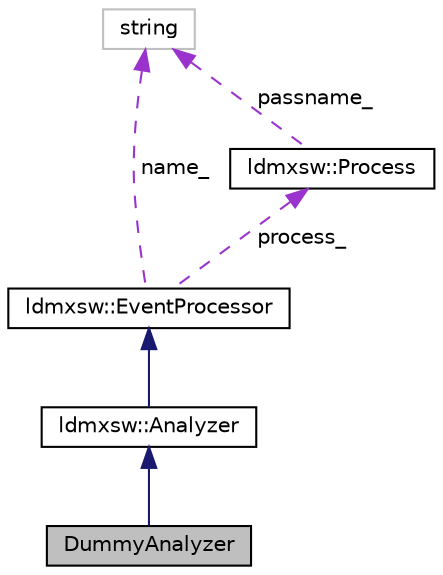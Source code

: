 digraph "DummyAnalyzer"
{
  edge [fontname="Helvetica",fontsize="10",labelfontname="Helvetica",labelfontsize="10"];
  node [fontname="Helvetica",fontsize="10",shape=record];
  Node1 [label="DummyAnalyzer",height=0.2,width=0.4,color="black", fillcolor="grey75", style="filled" fontcolor="black"];
  Node2 -> Node1 [dir="back",color="midnightblue",fontsize="10",style="solid",fontname="Helvetica"];
  Node2 [label="ldmxsw::Analyzer",height=0.2,width=0.4,color="black", fillcolor="white", style="filled",URL="$classldmxsw_1_1Analyzer.html"];
  Node3 -> Node2 [dir="back",color="midnightblue",fontsize="10",style="solid",fontname="Helvetica"];
  Node3 [label="ldmxsw::EventProcessor",height=0.2,width=0.4,color="black", fillcolor="white", style="filled",URL="$classldmxsw_1_1EventProcessor.html"];
  Node4 -> Node3 [dir="back",color="darkorchid3",fontsize="10",style="dashed",label=" name_" ,fontname="Helvetica"];
  Node4 [label="string",height=0.2,width=0.4,color="grey75", fillcolor="white", style="filled"];
  Node5 -> Node3 [dir="back",color="darkorchid3",fontsize="10",style="dashed",label=" process_" ,fontname="Helvetica"];
  Node5 [label="ldmxsw::Process",height=0.2,width=0.4,color="black", fillcolor="white", style="filled",URL="$classldmxsw_1_1Process.html"];
  Node4 -> Node5 [dir="back",color="darkorchid3",fontsize="10",style="dashed",label=" passname_" ,fontname="Helvetica"];
}
